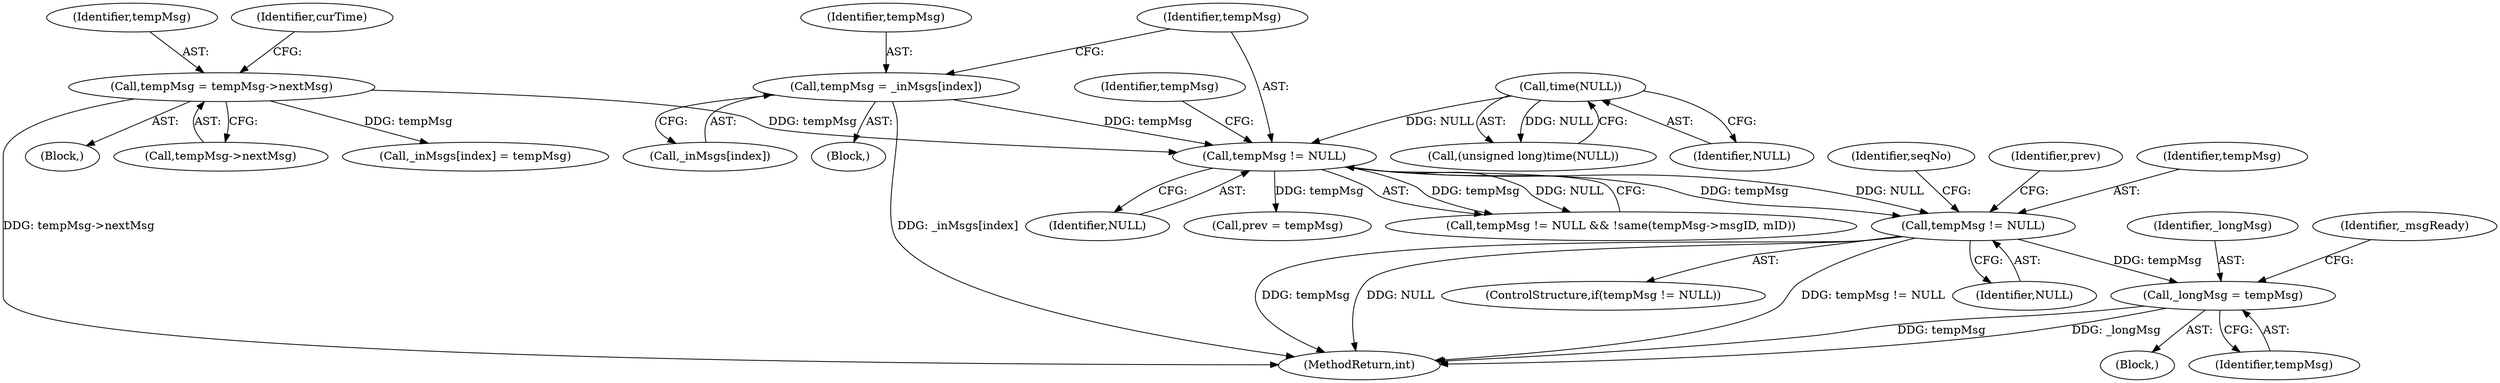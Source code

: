 digraph "0_htcondor_5e5571d1a431eb3c61977b6dd6ec90186ef79867_2@pointer" {
"1000416" [label="(Call,_longMsg = tempMsg)"];
"1000392" [label="(Call,tempMsg != NULL)"];
"1000295" [label="(Call,tempMsg != NULL)"];
"1000308" [label="(Call,tempMsg = tempMsg->nextMsg)"];
"1000288" [label="(Call,tempMsg = _inMsgs[index])"];
"1000270" [label="(Call,time(NULL))"];
"1000268" [label="(Call,(unsigned long)time(NULL))"];
"1000316" [label="(Identifier,curTime)"];
"1000309" [label="(Identifier,tempMsg)"];
"1000416" [label="(Call,_longMsg = tempMsg)"];
"1000109" [label="(Block,)"];
"1000296" [label="(Identifier,tempMsg)"];
"1000294" [label="(Call,tempMsg != NULL && !same(tempMsg->msgID, mID))"];
"1000394" [label="(Identifier,NULL)"];
"1000301" [label="(Identifier,tempMsg)"];
"1000271" [label="(Identifier,NULL)"];
"1000398" [label="(Identifier,seqNo)"];
"1000270" [label="(Call,time(NULL))"];
"1000454" [label="(Identifier,prev)"];
"1000308" [label="(Call,tempMsg = tempMsg->nextMsg)"];
"1000288" [label="(Call,tempMsg = _inMsgs[index])"];
"1000305" [label="(Call,prev = tempMsg)"];
"1000295" [label="(Call,tempMsg != NULL)"];
"1000290" [label="(Call,_inMsgs[index])"];
"1000289" [label="(Identifier,tempMsg)"];
"1000392" [label="(Call,tempMsg != NULL)"];
"1000310" [label="(Call,tempMsg->nextMsg)"];
"1000420" [label="(Identifier,_msgReady)"];
"1000393" [label="(Identifier,tempMsg)"];
"1000304" [label="(Block,)"];
"1000347" [label="(Call,_inMsgs[index] = tempMsg)"];
"1000490" [label="(MethodReturn,int)"];
"1000391" [label="(ControlStructure,if(tempMsg != NULL))"];
"1000297" [label="(Identifier,NULL)"];
"1000417" [label="(Identifier,_longMsg)"];
"1000415" [label="(Block,)"];
"1000418" [label="(Identifier,tempMsg)"];
"1000416" -> "1000415"  [label="AST: "];
"1000416" -> "1000418"  [label="CFG: "];
"1000417" -> "1000416"  [label="AST: "];
"1000418" -> "1000416"  [label="AST: "];
"1000420" -> "1000416"  [label="CFG: "];
"1000416" -> "1000490"  [label="DDG: tempMsg"];
"1000416" -> "1000490"  [label="DDG: _longMsg"];
"1000392" -> "1000416"  [label="DDG: tempMsg"];
"1000392" -> "1000391"  [label="AST: "];
"1000392" -> "1000394"  [label="CFG: "];
"1000393" -> "1000392"  [label="AST: "];
"1000394" -> "1000392"  [label="AST: "];
"1000398" -> "1000392"  [label="CFG: "];
"1000454" -> "1000392"  [label="CFG: "];
"1000392" -> "1000490"  [label="DDG: NULL"];
"1000392" -> "1000490"  [label="DDG: tempMsg != NULL"];
"1000392" -> "1000490"  [label="DDG: tempMsg"];
"1000295" -> "1000392"  [label="DDG: tempMsg"];
"1000295" -> "1000392"  [label="DDG: NULL"];
"1000295" -> "1000294"  [label="AST: "];
"1000295" -> "1000297"  [label="CFG: "];
"1000296" -> "1000295"  [label="AST: "];
"1000297" -> "1000295"  [label="AST: "];
"1000301" -> "1000295"  [label="CFG: "];
"1000294" -> "1000295"  [label="CFG: "];
"1000295" -> "1000294"  [label="DDG: tempMsg"];
"1000295" -> "1000294"  [label="DDG: NULL"];
"1000308" -> "1000295"  [label="DDG: tempMsg"];
"1000288" -> "1000295"  [label="DDG: tempMsg"];
"1000270" -> "1000295"  [label="DDG: NULL"];
"1000295" -> "1000305"  [label="DDG: tempMsg"];
"1000308" -> "1000304"  [label="AST: "];
"1000308" -> "1000310"  [label="CFG: "];
"1000309" -> "1000308"  [label="AST: "];
"1000310" -> "1000308"  [label="AST: "];
"1000316" -> "1000308"  [label="CFG: "];
"1000308" -> "1000490"  [label="DDG: tempMsg->nextMsg"];
"1000308" -> "1000347"  [label="DDG: tempMsg"];
"1000288" -> "1000109"  [label="AST: "];
"1000288" -> "1000290"  [label="CFG: "];
"1000289" -> "1000288"  [label="AST: "];
"1000290" -> "1000288"  [label="AST: "];
"1000296" -> "1000288"  [label="CFG: "];
"1000288" -> "1000490"  [label="DDG: _inMsgs[index]"];
"1000270" -> "1000268"  [label="AST: "];
"1000270" -> "1000271"  [label="CFG: "];
"1000271" -> "1000270"  [label="AST: "];
"1000268" -> "1000270"  [label="CFG: "];
"1000270" -> "1000268"  [label="DDG: NULL"];
}
